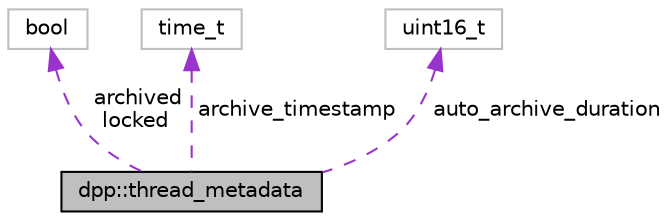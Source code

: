 digraph "dpp::thread_metadata"
{
 // INTERACTIVE_SVG=YES
 // LATEX_PDF_SIZE
  bgcolor="transparent";
  edge [fontname="Helvetica",fontsize="10",labelfontname="Helvetica",labelfontsize="10"];
  node [fontname="Helvetica",fontsize="10",shape=record];
  Node1 [label="dpp::thread_metadata",height=0.2,width=0.4,color="black", fillcolor="grey75", style="filled", fontcolor="black",tooltip="metadata for threads"];
  Node2 -> Node1 [dir="back",color="darkorchid3",fontsize="10",style="dashed",label=" archived\nlocked" ,fontname="Helvetica"];
  Node2 [label="bool",height=0.2,width=0.4,color="grey75",tooltip=" "];
  Node3 -> Node1 [dir="back",color="darkorchid3",fontsize="10",style="dashed",label=" archive_timestamp" ,fontname="Helvetica"];
  Node3 [label="time_t",height=0.2,width=0.4,color="grey75",tooltip=" "];
  Node4 -> Node1 [dir="back",color="darkorchid3",fontsize="10",style="dashed",label=" auto_archive_duration" ,fontname="Helvetica"];
  Node4 [label="uint16_t",height=0.2,width=0.4,color="grey75",tooltip=" "];
}
